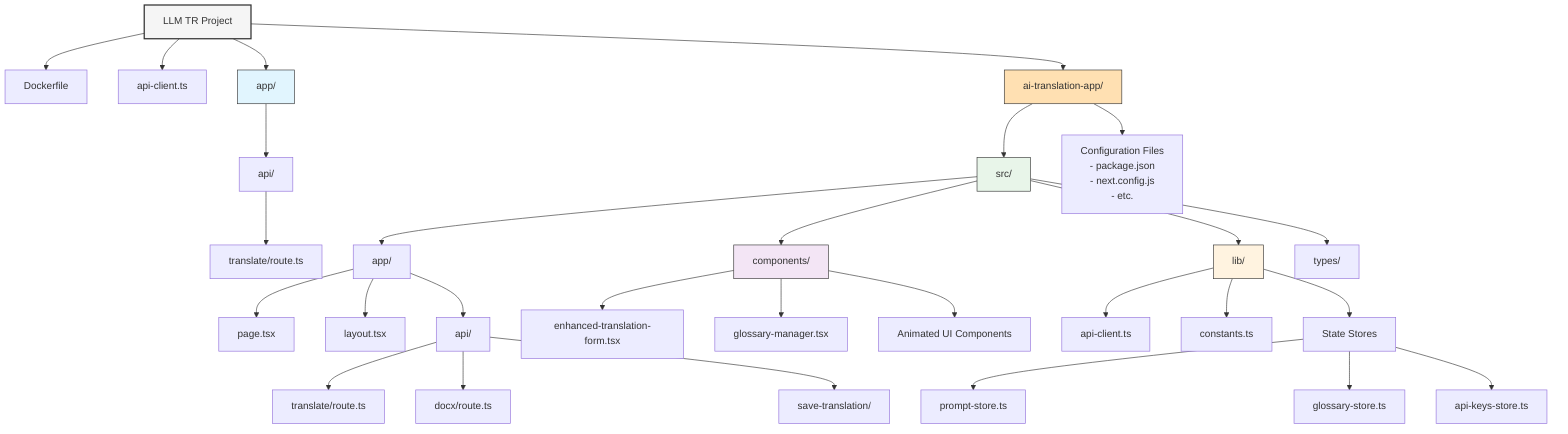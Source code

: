 graph TD
    Root["LLM TR Project"] --> DockerConfig["Dockerfile"]
    Root --> ApiTS["api-client.ts"]
    Root --> AppDir["app/"]
    Root --> AIAppDir["ai-translation-app/"]
    
    AppDir --> ApiDir["api/"]
    ApiDir --> TranslateRoute["translate/route.ts"]
    
    AIAppDir --> SrcDir["src/"]
    AIAppDir --> ConfigFiles["Configuration Files\n- package.json\n- next.config.js\n- etc."]
    
    SrcDir --> AppFolder["app/"]
    SrcDir --> Components["components/"]
    SrcDir --> Lib["lib/"]
    SrcDir --> Types["types/"]
    
    AppFolder --> PageTS["page.tsx"]
    AppFolder --> LayoutTS["layout.tsx"]
    AppFolder --> AppApi["api/"]
    
    AppApi --> AppTranslate["translate/route.ts"]
    AppApi --> AppDocx["docx/route.ts"]
    AppApi --> AppSaveTranslation["save-translation/"]
    
    Components --> EnhancedForm["enhanced-translation-form.tsx"]
    Components --> GlossaryManager["glossary-manager.tsx"]
    Components --> AnimatedComponents["Animated UI Components"]
    
    Lib --> ApiClient["api-client.ts"]
    Lib --> Constants["constants.ts"]
    Lib --> Stores["State Stores"]
    
    Stores --> PromptStore["prompt-store.ts"]
    Stores --> GlossaryStore["glossary-store.ts"]
    Stores --> ApiKeyStore["api-keys-store.ts"]
    
    style Root fill:#f5f5f5,stroke:#333,stroke-width:2px
    style AppDir fill:#e1f5fe,stroke:#333,stroke-width:1px
    style AIAppDir fill:#ffe0b2,stroke:#333,stroke-width:1px
    style SrcDir fill:#e8f5e9,stroke:#333,stroke-width:1px
    style Components fill:#f3e5f5,stroke:#333,stroke-width:1px
    style Lib fill:#fff3e0,stroke:#333,stroke-width:1px